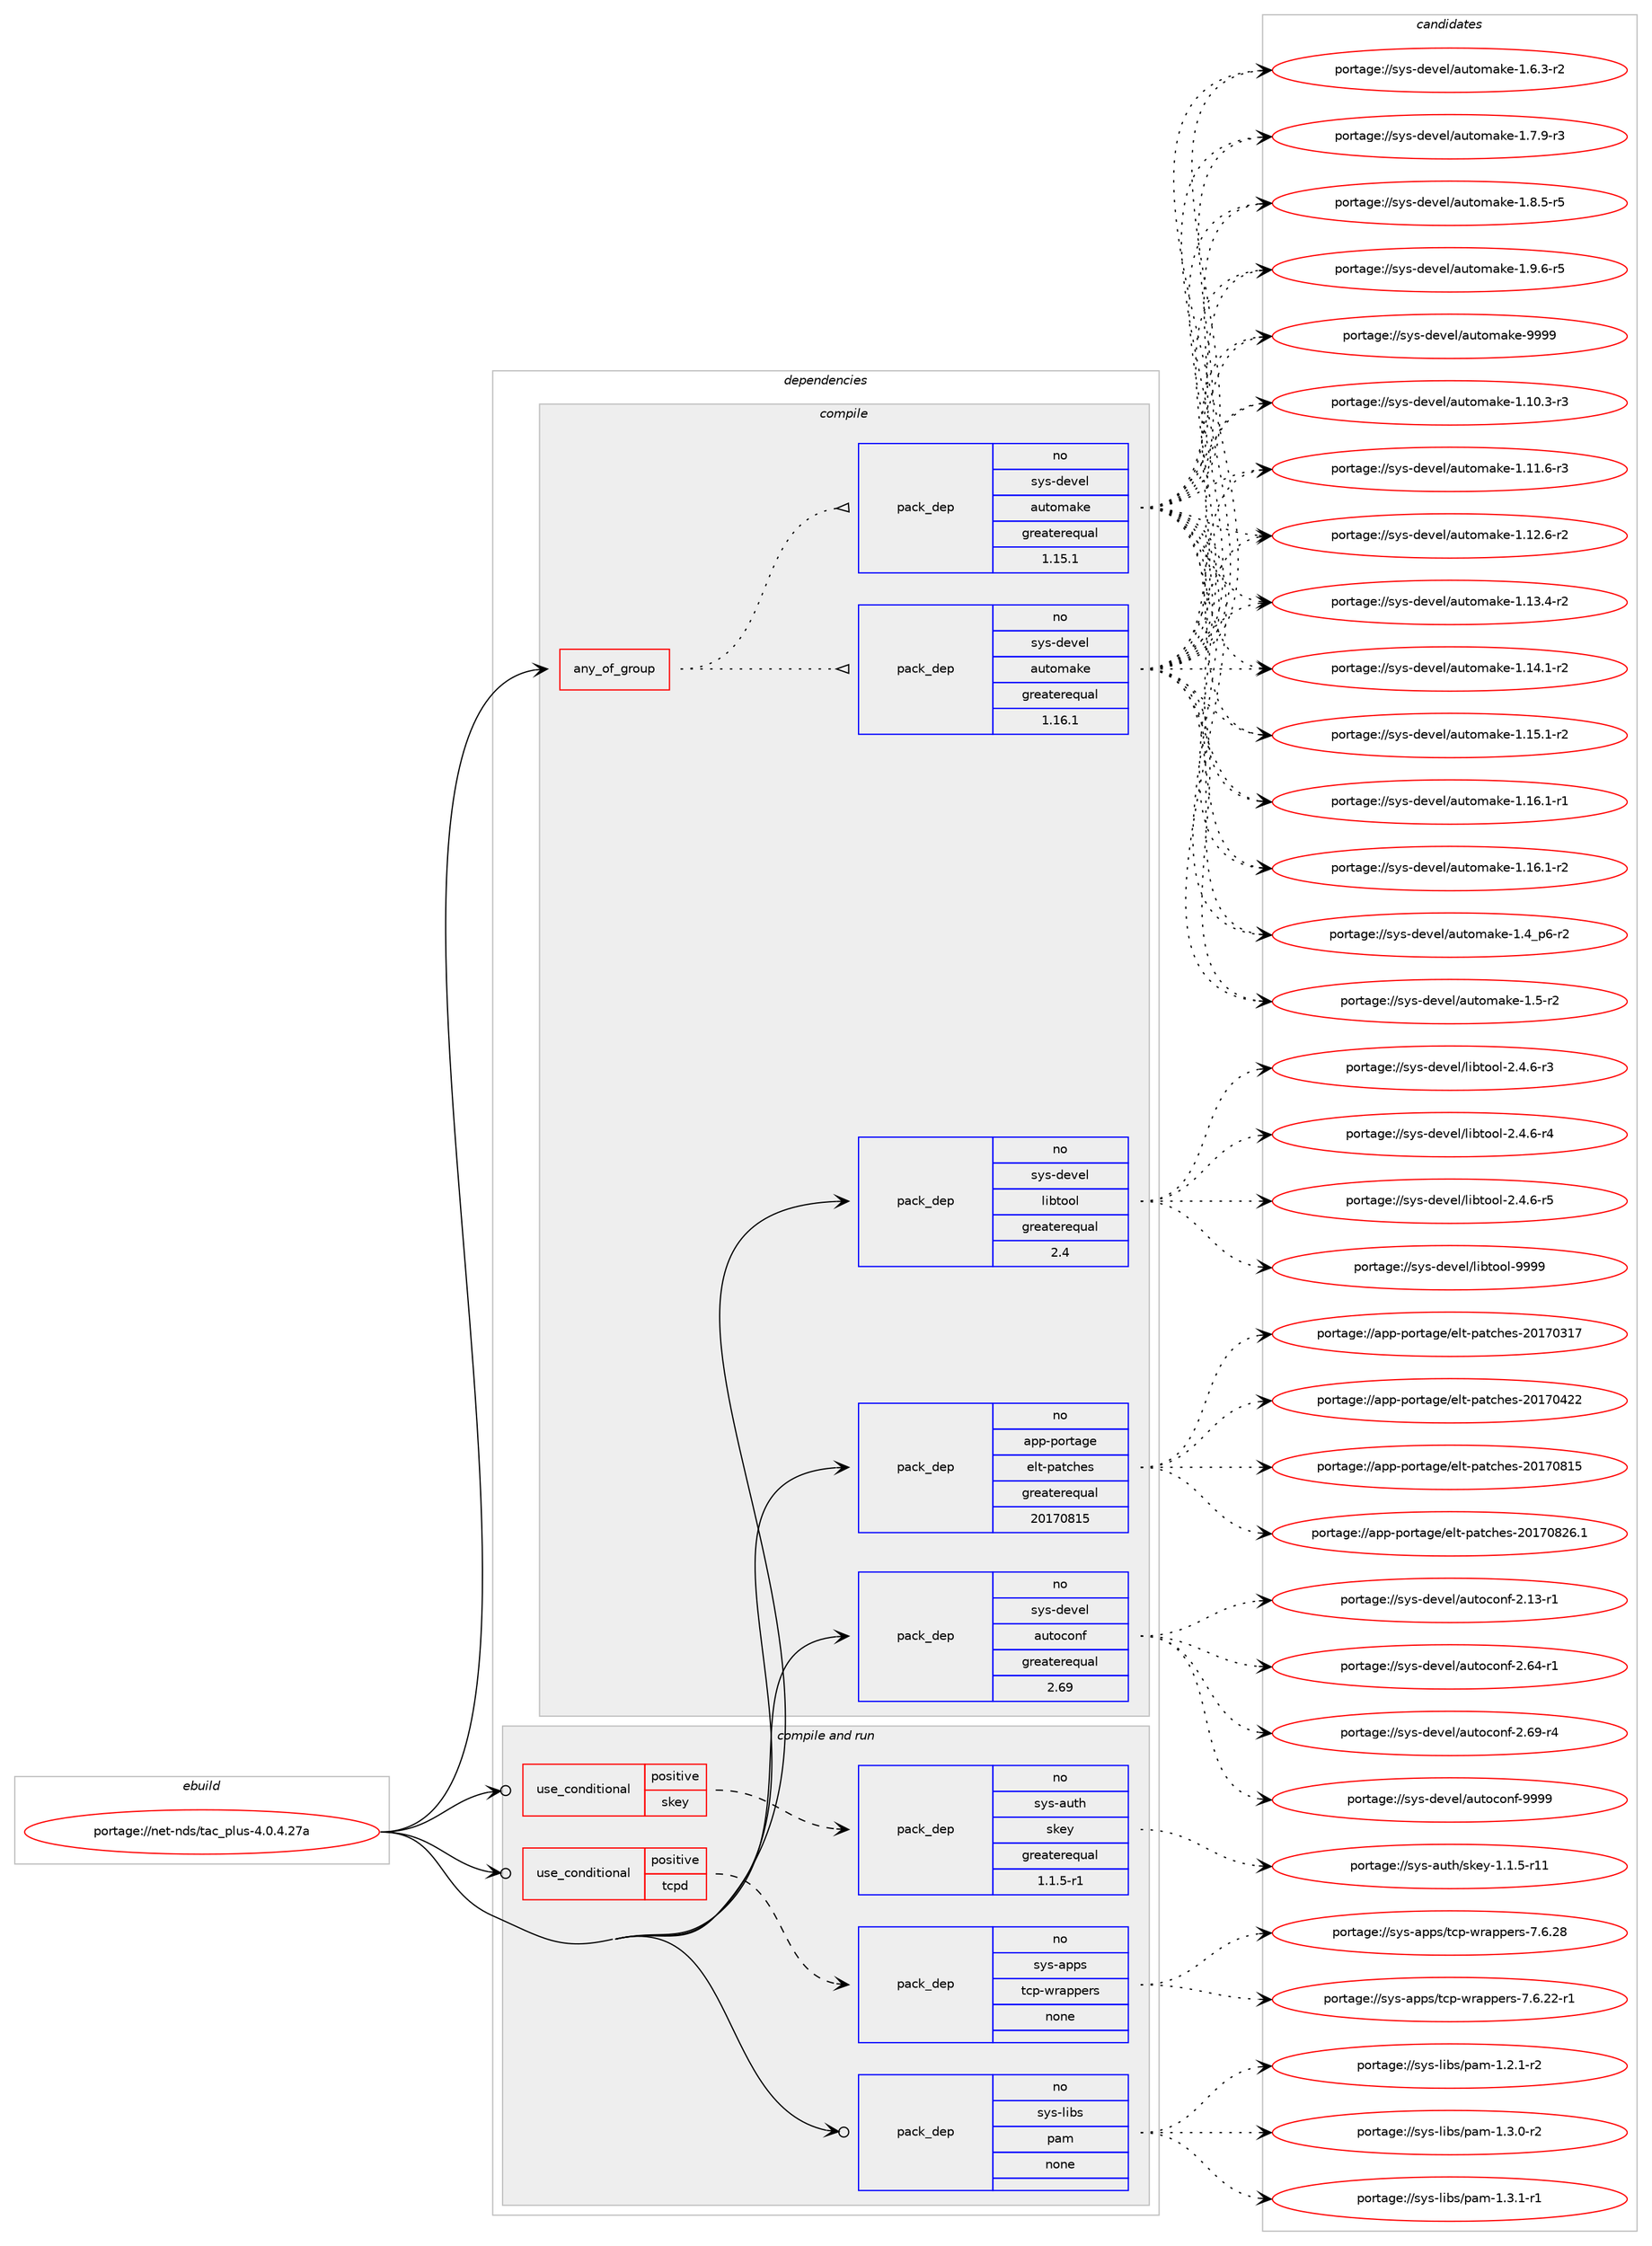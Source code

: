 digraph prolog {

# *************
# Graph options
# *************

newrank=true;
concentrate=true;
compound=true;
graph [rankdir=LR,fontname=Helvetica,fontsize=10,ranksep=1.5];#, ranksep=2.5, nodesep=0.2];
edge  [arrowhead=vee];
node  [fontname=Helvetica,fontsize=10];

# **********
# The ebuild
# **********

subgraph cluster_leftcol {
color=gray;
rank=same;
label=<<i>ebuild</i>>;
id [label="portage://net-nds/tac_plus-4.0.4.27a", color=red, width=4, href="../net-nds/tac_plus-4.0.4.27a.svg"];
}

# ****************
# The dependencies
# ****************

subgraph cluster_midcol {
color=gray;
label=<<i>dependencies</i>>;
subgraph cluster_compile {
fillcolor="#eeeeee";
style=filled;
label=<<i>compile</i>>;
subgraph any6090 {
dependency371886 [label=<<TABLE BORDER="0" CELLBORDER="1" CELLSPACING="0" CELLPADDING="4"><TR><TD CELLPADDING="10">any_of_group</TD></TR></TABLE>>, shape=none, color=red];subgraph pack272623 {
dependency371887 [label=<<TABLE BORDER="0" CELLBORDER="1" CELLSPACING="0" CELLPADDING="4" WIDTH="220"><TR><TD ROWSPAN="6" CELLPADDING="30">pack_dep</TD></TR><TR><TD WIDTH="110">no</TD></TR><TR><TD>sys-devel</TD></TR><TR><TD>automake</TD></TR><TR><TD>greaterequal</TD></TR><TR><TD>1.16.1</TD></TR></TABLE>>, shape=none, color=blue];
}
dependency371886:e -> dependency371887:w [weight=20,style="dotted",arrowhead="oinv"];
subgraph pack272624 {
dependency371888 [label=<<TABLE BORDER="0" CELLBORDER="1" CELLSPACING="0" CELLPADDING="4" WIDTH="220"><TR><TD ROWSPAN="6" CELLPADDING="30">pack_dep</TD></TR><TR><TD WIDTH="110">no</TD></TR><TR><TD>sys-devel</TD></TR><TR><TD>automake</TD></TR><TR><TD>greaterequal</TD></TR><TR><TD>1.15.1</TD></TR></TABLE>>, shape=none, color=blue];
}
dependency371886:e -> dependency371888:w [weight=20,style="dotted",arrowhead="oinv"];
}
id:e -> dependency371886:w [weight=20,style="solid",arrowhead="vee"];
subgraph pack272625 {
dependency371889 [label=<<TABLE BORDER="0" CELLBORDER="1" CELLSPACING="0" CELLPADDING="4" WIDTH="220"><TR><TD ROWSPAN="6" CELLPADDING="30">pack_dep</TD></TR><TR><TD WIDTH="110">no</TD></TR><TR><TD>app-portage</TD></TR><TR><TD>elt-patches</TD></TR><TR><TD>greaterequal</TD></TR><TR><TD>20170815</TD></TR></TABLE>>, shape=none, color=blue];
}
id:e -> dependency371889:w [weight=20,style="solid",arrowhead="vee"];
subgraph pack272626 {
dependency371890 [label=<<TABLE BORDER="0" CELLBORDER="1" CELLSPACING="0" CELLPADDING="4" WIDTH="220"><TR><TD ROWSPAN="6" CELLPADDING="30">pack_dep</TD></TR><TR><TD WIDTH="110">no</TD></TR><TR><TD>sys-devel</TD></TR><TR><TD>autoconf</TD></TR><TR><TD>greaterequal</TD></TR><TR><TD>2.69</TD></TR></TABLE>>, shape=none, color=blue];
}
id:e -> dependency371890:w [weight=20,style="solid",arrowhead="vee"];
subgraph pack272627 {
dependency371891 [label=<<TABLE BORDER="0" CELLBORDER="1" CELLSPACING="0" CELLPADDING="4" WIDTH="220"><TR><TD ROWSPAN="6" CELLPADDING="30">pack_dep</TD></TR><TR><TD WIDTH="110">no</TD></TR><TR><TD>sys-devel</TD></TR><TR><TD>libtool</TD></TR><TR><TD>greaterequal</TD></TR><TR><TD>2.4</TD></TR></TABLE>>, shape=none, color=blue];
}
id:e -> dependency371891:w [weight=20,style="solid",arrowhead="vee"];
}
subgraph cluster_compileandrun {
fillcolor="#eeeeee";
style=filled;
label=<<i>compile and run</i>>;
subgraph cond92984 {
dependency371892 [label=<<TABLE BORDER="0" CELLBORDER="1" CELLSPACING="0" CELLPADDING="4"><TR><TD ROWSPAN="3" CELLPADDING="10">use_conditional</TD></TR><TR><TD>positive</TD></TR><TR><TD>skey</TD></TR></TABLE>>, shape=none, color=red];
subgraph pack272628 {
dependency371893 [label=<<TABLE BORDER="0" CELLBORDER="1" CELLSPACING="0" CELLPADDING="4" WIDTH="220"><TR><TD ROWSPAN="6" CELLPADDING="30">pack_dep</TD></TR><TR><TD WIDTH="110">no</TD></TR><TR><TD>sys-auth</TD></TR><TR><TD>skey</TD></TR><TR><TD>greaterequal</TD></TR><TR><TD>1.1.5-r1</TD></TR></TABLE>>, shape=none, color=blue];
}
dependency371892:e -> dependency371893:w [weight=20,style="dashed",arrowhead="vee"];
}
id:e -> dependency371892:w [weight=20,style="solid",arrowhead="odotvee"];
subgraph cond92985 {
dependency371894 [label=<<TABLE BORDER="0" CELLBORDER="1" CELLSPACING="0" CELLPADDING="4"><TR><TD ROWSPAN="3" CELLPADDING="10">use_conditional</TD></TR><TR><TD>positive</TD></TR><TR><TD>tcpd</TD></TR></TABLE>>, shape=none, color=red];
subgraph pack272629 {
dependency371895 [label=<<TABLE BORDER="0" CELLBORDER="1" CELLSPACING="0" CELLPADDING="4" WIDTH="220"><TR><TD ROWSPAN="6" CELLPADDING="30">pack_dep</TD></TR><TR><TD WIDTH="110">no</TD></TR><TR><TD>sys-apps</TD></TR><TR><TD>tcp-wrappers</TD></TR><TR><TD>none</TD></TR><TR><TD></TD></TR></TABLE>>, shape=none, color=blue];
}
dependency371894:e -> dependency371895:w [weight=20,style="dashed",arrowhead="vee"];
}
id:e -> dependency371894:w [weight=20,style="solid",arrowhead="odotvee"];
subgraph pack272630 {
dependency371896 [label=<<TABLE BORDER="0" CELLBORDER="1" CELLSPACING="0" CELLPADDING="4" WIDTH="220"><TR><TD ROWSPAN="6" CELLPADDING="30">pack_dep</TD></TR><TR><TD WIDTH="110">no</TD></TR><TR><TD>sys-libs</TD></TR><TR><TD>pam</TD></TR><TR><TD>none</TD></TR><TR><TD></TD></TR></TABLE>>, shape=none, color=blue];
}
id:e -> dependency371896:w [weight=20,style="solid",arrowhead="odotvee"];
}
subgraph cluster_run {
fillcolor="#eeeeee";
style=filled;
label=<<i>run</i>>;
}
}

# **************
# The candidates
# **************

subgraph cluster_choices {
rank=same;
color=gray;
label=<<i>candidates</i>>;

subgraph choice272623 {
color=black;
nodesep=1;
choiceportage11512111545100101118101108479711711611110997107101454946494846514511451 [label="portage://sys-devel/automake-1.10.3-r3", color=red, width=4,href="../sys-devel/automake-1.10.3-r3.svg"];
choiceportage11512111545100101118101108479711711611110997107101454946494946544511451 [label="portage://sys-devel/automake-1.11.6-r3", color=red, width=4,href="../sys-devel/automake-1.11.6-r3.svg"];
choiceportage11512111545100101118101108479711711611110997107101454946495046544511450 [label="portage://sys-devel/automake-1.12.6-r2", color=red, width=4,href="../sys-devel/automake-1.12.6-r2.svg"];
choiceportage11512111545100101118101108479711711611110997107101454946495146524511450 [label="portage://sys-devel/automake-1.13.4-r2", color=red, width=4,href="../sys-devel/automake-1.13.4-r2.svg"];
choiceportage11512111545100101118101108479711711611110997107101454946495246494511450 [label="portage://sys-devel/automake-1.14.1-r2", color=red, width=4,href="../sys-devel/automake-1.14.1-r2.svg"];
choiceportage11512111545100101118101108479711711611110997107101454946495346494511450 [label="portage://sys-devel/automake-1.15.1-r2", color=red, width=4,href="../sys-devel/automake-1.15.1-r2.svg"];
choiceportage11512111545100101118101108479711711611110997107101454946495446494511449 [label="portage://sys-devel/automake-1.16.1-r1", color=red, width=4,href="../sys-devel/automake-1.16.1-r1.svg"];
choiceportage11512111545100101118101108479711711611110997107101454946495446494511450 [label="portage://sys-devel/automake-1.16.1-r2", color=red, width=4,href="../sys-devel/automake-1.16.1-r2.svg"];
choiceportage115121115451001011181011084797117116111109971071014549465295112544511450 [label="portage://sys-devel/automake-1.4_p6-r2", color=red, width=4,href="../sys-devel/automake-1.4_p6-r2.svg"];
choiceportage11512111545100101118101108479711711611110997107101454946534511450 [label="portage://sys-devel/automake-1.5-r2", color=red, width=4,href="../sys-devel/automake-1.5-r2.svg"];
choiceportage115121115451001011181011084797117116111109971071014549465446514511450 [label="portage://sys-devel/automake-1.6.3-r2", color=red, width=4,href="../sys-devel/automake-1.6.3-r2.svg"];
choiceportage115121115451001011181011084797117116111109971071014549465546574511451 [label="portage://sys-devel/automake-1.7.9-r3", color=red, width=4,href="../sys-devel/automake-1.7.9-r3.svg"];
choiceportage115121115451001011181011084797117116111109971071014549465646534511453 [label="portage://sys-devel/automake-1.8.5-r5", color=red, width=4,href="../sys-devel/automake-1.8.5-r5.svg"];
choiceportage115121115451001011181011084797117116111109971071014549465746544511453 [label="portage://sys-devel/automake-1.9.6-r5", color=red, width=4,href="../sys-devel/automake-1.9.6-r5.svg"];
choiceportage115121115451001011181011084797117116111109971071014557575757 [label="portage://sys-devel/automake-9999", color=red, width=4,href="../sys-devel/automake-9999.svg"];
dependency371887:e -> choiceportage11512111545100101118101108479711711611110997107101454946494846514511451:w [style=dotted,weight="100"];
dependency371887:e -> choiceportage11512111545100101118101108479711711611110997107101454946494946544511451:w [style=dotted,weight="100"];
dependency371887:e -> choiceportage11512111545100101118101108479711711611110997107101454946495046544511450:w [style=dotted,weight="100"];
dependency371887:e -> choiceportage11512111545100101118101108479711711611110997107101454946495146524511450:w [style=dotted,weight="100"];
dependency371887:e -> choiceportage11512111545100101118101108479711711611110997107101454946495246494511450:w [style=dotted,weight="100"];
dependency371887:e -> choiceportage11512111545100101118101108479711711611110997107101454946495346494511450:w [style=dotted,weight="100"];
dependency371887:e -> choiceportage11512111545100101118101108479711711611110997107101454946495446494511449:w [style=dotted,weight="100"];
dependency371887:e -> choiceportage11512111545100101118101108479711711611110997107101454946495446494511450:w [style=dotted,weight="100"];
dependency371887:e -> choiceportage115121115451001011181011084797117116111109971071014549465295112544511450:w [style=dotted,weight="100"];
dependency371887:e -> choiceportage11512111545100101118101108479711711611110997107101454946534511450:w [style=dotted,weight="100"];
dependency371887:e -> choiceportage115121115451001011181011084797117116111109971071014549465446514511450:w [style=dotted,weight="100"];
dependency371887:e -> choiceportage115121115451001011181011084797117116111109971071014549465546574511451:w [style=dotted,weight="100"];
dependency371887:e -> choiceportage115121115451001011181011084797117116111109971071014549465646534511453:w [style=dotted,weight="100"];
dependency371887:e -> choiceportage115121115451001011181011084797117116111109971071014549465746544511453:w [style=dotted,weight="100"];
dependency371887:e -> choiceportage115121115451001011181011084797117116111109971071014557575757:w [style=dotted,weight="100"];
}
subgraph choice272624 {
color=black;
nodesep=1;
choiceportage11512111545100101118101108479711711611110997107101454946494846514511451 [label="portage://sys-devel/automake-1.10.3-r3", color=red, width=4,href="../sys-devel/automake-1.10.3-r3.svg"];
choiceportage11512111545100101118101108479711711611110997107101454946494946544511451 [label="portage://sys-devel/automake-1.11.6-r3", color=red, width=4,href="../sys-devel/automake-1.11.6-r3.svg"];
choiceportage11512111545100101118101108479711711611110997107101454946495046544511450 [label="portage://sys-devel/automake-1.12.6-r2", color=red, width=4,href="../sys-devel/automake-1.12.6-r2.svg"];
choiceportage11512111545100101118101108479711711611110997107101454946495146524511450 [label="portage://sys-devel/automake-1.13.4-r2", color=red, width=4,href="../sys-devel/automake-1.13.4-r2.svg"];
choiceportage11512111545100101118101108479711711611110997107101454946495246494511450 [label="portage://sys-devel/automake-1.14.1-r2", color=red, width=4,href="../sys-devel/automake-1.14.1-r2.svg"];
choiceportage11512111545100101118101108479711711611110997107101454946495346494511450 [label="portage://sys-devel/automake-1.15.1-r2", color=red, width=4,href="../sys-devel/automake-1.15.1-r2.svg"];
choiceportage11512111545100101118101108479711711611110997107101454946495446494511449 [label="portage://sys-devel/automake-1.16.1-r1", color=red, width=4,href="../sys-devel/automake-1.16.1-r1.svg"];
choiceportage11512111545100101118101108479711711611110997107101454946495446494511450 [label="portage://sys-devel/automake-1.16.1-r2", color=red, width=4,href="../sys-devel/automake-1.16.1-r2.svg"];
choiceportage115121115451001011181011084797117116111109971071014549465295112544511450 [label="portage://sys-devel/automake-1.4_p6-r2", color=red, width=4,href="../sys-devel/automake-1.4_p6-r2.svg"];
choiceportage11512111545100101118101108479711711611110997107101454946534511450 [label="portage://sys-devel/automake-1.5-r2", color=red, width=4,href="../sys-devel/automake-1.5-r2.svg"];
choiceportage115121115451001011181011084797117116111109971071014549465446514511450 [label="portage://sys-devel/automake-1.6.3-r2", color=red, width=4,href="../sys-devel/automake-1.6.3-r2.svg"];
choiceportage115121115451001011181011084797117116111109971071014549465546574511451 [label="portage://sys-devel/automake-1.7.9-r3", color=red, width=4,href="../sys-devel/automake-1.7.9-r3.svg"];
choiceportage115121115451001011181011084797117116111109971071014549465646534511453 [label="portage://sys-devel/automake-1.8.5-r5", color=red, width=4,href="../sys-devel/automake-1.8.5-r5.svg"];
choiceportage115121115451001011181011084797117116111109971071014549465746544511453 [label="portage://sys-devel/automake-1.9.6-r5", color=red, width=4,href="../sys-devel/automake-1.9.6-r5.svg"];
choiceportage115121115451001011181011084797117116111109971071014557575757 [label="portage://sys-devel/automake-9999", color=red, width=4,href="../sys-devel/automake-9999.svg"];
dependency371888:e -> choiceportage11512111545100101118101108479711711611110997107101454946494846514511451:w [style=dotted,weight="100"];
dependency371888:e -> choiceportage11512111545100101118101108479711711611110997107101454946494946544511451:w [style=dotted,weight="100"];
dependency371888:e -> choiceportage11512111545100101118101108479711711611110997107101454946495046544511450:w [style=dotted,weight="100"];
dependency371888:e -> choiceportage11512111545100101118101108479711711611110997107101454946495146524511450:w [style=dotted,weight="100"];
dependency371888:e -> choiceportage11512111545100101118101108479711711611110997107101454946495246494511450:w [style=dotted,weight="100"];
dependency371888:e -> choiceportage11512111545100101118101108479711711611110997107101454946495346494511450:w [style=dotted,weight="100"];
dependency371888:e -> choiceportage11512111545100101118101108479711711611110997107101454946495446494511449:w [style=dotted,weight="100"];
dependency371888:e -> choiceportage11512111545100101118101108479711711611110997107101454946495446494511450:w [style=dotted,weight="100"];
dependency371888:e -> choiceportage115121115451001011181011084797117116111109971071014549465295112544511450:w [style=dotted,weight="100"];
dependency371888:e -> choiceportage11512111545100101118101108479711711611110997107101454946534511450:w [style=dotted,weight="100"];
dependency371888:e -> choiceportage115121115451001011181011084797117116111109971071014549465446514511450:w [style=dotted,weight="100"];
dependency371888:e -> choiceportage115121115451001011181011084797117116111109971071014549465546574511451:w [style=dotted,weight="100"];
dependency371888:e -> choiceportage115121115451001011181011084797117116111109971071014549465646534511453:w [style=dotted,weight="100"];
dependency371888:e -> choiceportage115121115451001011181011084797117116111109971071014549465746544511453:w [style=dotted,weight="100"];
dependency371888:e -> choiceportage115121115451001011181011084797117116111109971071014557575757:w [style=dotted,weight="100"];
}
subgraph choice272625 {
color=black;
nodesep=1;
choiceportage97112112451121111141169710310147101108116451129711699104101115455048495548514955 [label="portage://app-portage/elt-patches-20170317", color=red, width=4,href="../app-portage/elt-patches-20170317.svg"];
choiceportage97112112451121111141169710310147101108116451129711699104101115455048495548525050 [label="portage://app-portage/elt-patches-20170422", color=red, width=4,href="../app-portage/elt-patches-20170422.svg"];
choiceportage97112112451121111141169710310147101108116451129711699104101115455048495548564953 [label="portage://app-portage/elt-patches-20170815", color=red, width=4,href="../app-portage/elt-patches-20170815.svg"];
choiceportage971121124511211111411697103101471011081164511297116991041011154550484955485650544649 [label="portage://app-portage/elt-patches-20170826.1", color=red, width=4,href="../app-portage/elt-patches-20170826.1.svg"];
dependency371889:e -> choiceportage97112112451121111141169710310147101108116451129711699104101115455048495548514955:w [style=dotted,weight="100"];
dependency371889:e -> choiceportage97112112451121111141169710310147101108116451129711699104101115455048495548525050:w [style=dotted,weight="100"];
dependency371889:e -> choiceportage97112112451121111141169710310147101108116451129711699104101115455048495548564953:w [style=dotted,weight="100"];
dependency371889:e -> choiceportage971121124511211111411697103101471011081164511297116991041011154550484955485650544649:w [style=dotted,weight="100"];
}
subgraph choice272626 {
color=black;
nodesep=1;
choiceportage1151211154510010111810110847971171161119911111010245504649514511449 [label="portage://sys-devel/autoconf-2.13-r1", color=red, width=4,href="../sys-devel/autoconf-2.13-r1.svg"];
choiceportage1151211154510010111810110847971171161119911111010245504654524511449 [label="portage://sys-devel/autoconf-2.64-r1", color=red, width=4,href="../sys-devel/autoconf-2.64-r1.svg"];
choiceportage1151211154510010111810110847971171161119911111010245504654574511452 [label="portage://sys-devel/autoconf-2.69-r4", color=red, width=4,href="../sys-devel/autoconf-2.69-r4.svg"];
choiceportage115121115451001011181011084797117116111991111101024557575757 [label="portage://sys-devel/autoconf-9999", color=red, width=4,href="../sys-devel/autoconf-9999.svg"];
dependency371890:e -> choiceportage1151211154510010111810110847971171161119911111010245504649514511449:w [style=dotted,weight="100"];
dependency371890:e -> choiceportage1151211154510010111810110847971171161119911111010245504654524511449:w [style=dotted,weight="100"];
dependency371890:e -> choiceportage1151211154510010111810110847971171161119911111010245504654574511452:w [style=dotted,weight="100"];
dependency371890:e -> choiceportage115121115451001011181011084797117116111991111101024557575757:w [style=dotted,weight="100"];
}
subgraph choice272627 {
color=black;
nodesep=1;
choiceportage1151211154510010111810110847108105981161111111084550465246544511451 [label="portage://sys-devel/libtool-2.4.6-r3", color=red, width=4,href="../sys-devel/libtool-2.4.6-r3.svg"];
choiceportage1151211154510010111810110847108105981161111111084550465246544511452 [label="portage://sys-devel/libtool-2.4.6-r4", color=red, width=4,href="../sys-devel/libtool-2.4.6-r4.svg"];
choiceportage1151211154510010111810110847108105981161111111084550465246544511453 [label="portage://sys-devel/libtool-2.4.6-r5", color=red, width=4,href="../sys-devel/libtool-2.4.6-r5.svg"];
choiceportage1151211154510010111810110847108105981161111111084557575757 [label="portage://sys-devel/libtool-9999", color=red, width=4,href="../sys-devel/libtool-9999.svg"];
dependency371891:e -> choiceportage1151211154510010111810110847108105981161111111084550465246544511451:w [style=dotted,weight="100"];
dependency371891:e -> choiceportage1151211154510010111810110847108105981161111111084550465246544511452:w [style=dotted,weight="100"];
dependency371891:e -> choiceportage1151211154510010111810110847108105981161111111084550465246544511453:w [style=dotted,weight="100"];
dependency371891:e -> choiceportage1151211154510010111810110847108105981161111111084557575757:w [style=dotted,weight="100"];
}
subgraph choice272628 {
color=black;
nodesep=1;
choiceportage115121115459711711610447115107101121454946494653451144949 [label="portage://sys-auth/skey-1.1.5-r11", color=red, width=4,href="../sys-auth/skey-1.1.5-r11.svg"];
dependency371893:e -> choiceportage115121115459711711610447115107101121454946494653451144949:w [style=dotted,weight="100"];
}
subgraph choice272629 {
color=black;
nodesep=1;
choiceportage115121115459711211211547116991124511911497112112101114115455546544650504511449 [label="portage://sys-apps/tcp-wrappers-7.6.22-r1", color=red, width=4,href="../sys-apps/tcp-wrappers-7.6.22-r1.svg"];
choiceportage11512111545971121121154711699112451191149711211210111411545554654465056 [label="portage://sys-apps/tcp-wrappers-7.6.28", color=red, width=4,href="../sys-apps/tcp-wrappers-7.6.28.svg"];
dependency371895:e -> choiceportage115121115459711211211547116991124511911497112112101114115455546544650504511449:w [style=dotted,weight="100"];
dependency371895:e -> choiceportage11512111545971121121154711699112451191149711211210111411545554654465056:w [style=dotted,weight="100"];
}
subgraph choice272630 {
color=black;
nodesep=1;
choiceportage115121115451081059811547112971094549465046494511450 [label="portage://sys-libs/pam-1.2.1-r2", color=red, width=4,href="../sys-libs/pam-1.2.1-r2.svg"];
choiceportage115121115451081059811547112971094549465146484511450 [label="portage://sys-libs/pam-1.3.0-r2", color=red, width=4,href="../sys-libs/pam-1.3.0-r2.svg"];
choiceportage115121115451081059811547112971094549465146494511449 [label="portage://sys-libs/pam-1.3.1-r1", color=red, width=4,href="../sys-libs/pam-1.3.1-r1.svg"];
dependency371896:e -> choiceportage115121115451081059811547112971094549465046494511450:w [style=dotted,weight="100"];
dependency371896:e -> choiceportage115121115451081059811547112971094549465146484511450:w [style=dotted,weight="100"];
dependency371896:e -> choiceportage115121115451081059811547112971094549465146494511449:w [style=dotted,weight="100"];
}
}

}
